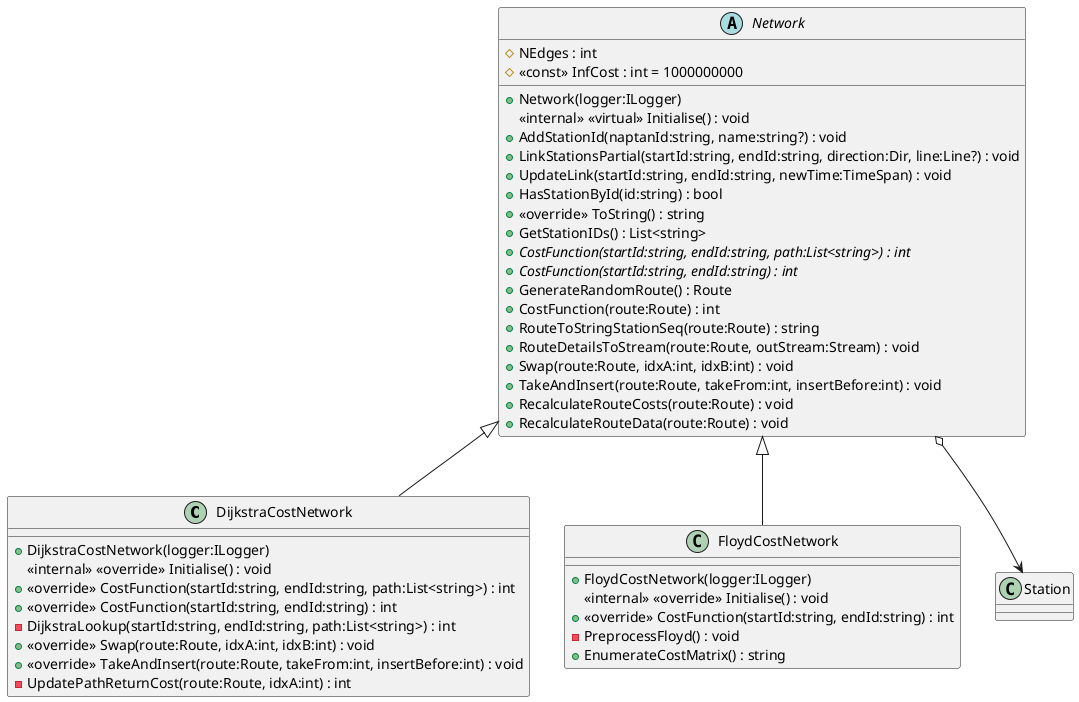 @startuml

class DijkstraCostNetwork {
    + DijkstraCostNetwork(logger:ILogger)
    <<internal>> <<override>> Initialise() : void
    + <<override>> CostFunction(startId:string, endId:string, path:List<string>) : int
    + <<override>> CostFunction(startId:string, endId:string) : int
    - DijkstraLookup(startId:string, endId:string, path:List<string>) : int
    + <<override>> Swap(route:Route, idxA:int, idxB:int) : void
    + <<override>> TakeAndInsert(route:Route, takeFrom:int, insertBefore:int) : void
    - UpdatePathReturnCost(route:Route, idxA:int) : int
}
Network <|-- DijkstraCostNetwork

abstract class Network {
    # NEdges : int
    # <<const>> InfCost : int = 1000000000
    + Network(logger:ILogger)
    <<internal>> <<virtual>> Initialise() : void
    + AddStationId(naptanId:string, name:string?) : void
    + LinkStationsPartial(startId:string, endId:string, direction:Dir, line:Line?) : void
    + UpdateLink(startId:string, endId:string, newTime:TimeSpan) : void
    + HasStationById(id:string) : bool
    + <<override>> ToString() : string
    + GetStationIDs() : List<string>
    + {abstract} CostFunction(startId:string, endId:string, path:List<string>) : int
    + {abstract} CostFunction(startId:string, endId:string) : int
    + GenerateRandomRoute() : Route
    + CostFunction(route:Route) : int
    + RouteToStringStationSeq(route:Route) : string
    + RouteDetailsToStream(route:Route, outStream:Stream) : void
    + Swap(route:Route, idxA:int, idxB:int) : void
    + TakeAndInsert(route:Route, takeFrom:int, insertBefore:int) : void
    + RecalculateRouteCosts(route:Route) : void
    + RecalculateRouteData(route:Route) : void
}
class FloydCostNetwork {
    + FloydCostNetwork(logger:ILogger)
    <<internal>> <<override>> Initialise() : void
    + <<override>> CostFunction(startId:string, endId:string) : int
    - PreprocessFloyd() : void
    + EnumerateCostMatrix() : string
}
Network <|-- FloydCostNetwork
Network o--> Station

@enduml
